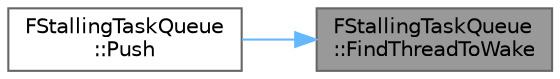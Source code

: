digraph "FStallingTaskQueue::FindThreadToWake"
{
 // INTERACTIVE_SVG=YES
 // LATEX_PDF_SIZE
  bgcolor="transparent";
  edge [fontname=Helvetica,fontsize=10,labelfontname=Helvetica,labelfontsize=10];
  node [fontname=Helvetica,fontsize=10,shape=box,height=0.2,width=0.4];
  rankdir="RL";
  Node1 [id="Node000001",label="FStallingTaskQueue\l::FindThreadToWake",height=0.2,width=0.4,color="gray40", fillcolor="grey60", style="filled", fontcolor="black",tooltip=" "];
  Node1 -> Node2 [id="edge1_Node000001_Node000002",dir="back",color="steelblue1",style="solid",tooltip=" "];
  Node2 [id="Node000002",label="FStallingTaskQueue\l::Push",height=0.2,width=0.4,color="grey40", fillcolor="white", style="filled",URL="$d1/d38/classFStallingTaskQueue.html#a6d733de5a6d4fe55d1cd5341fdc51e5a",tooltip=" "];
}
